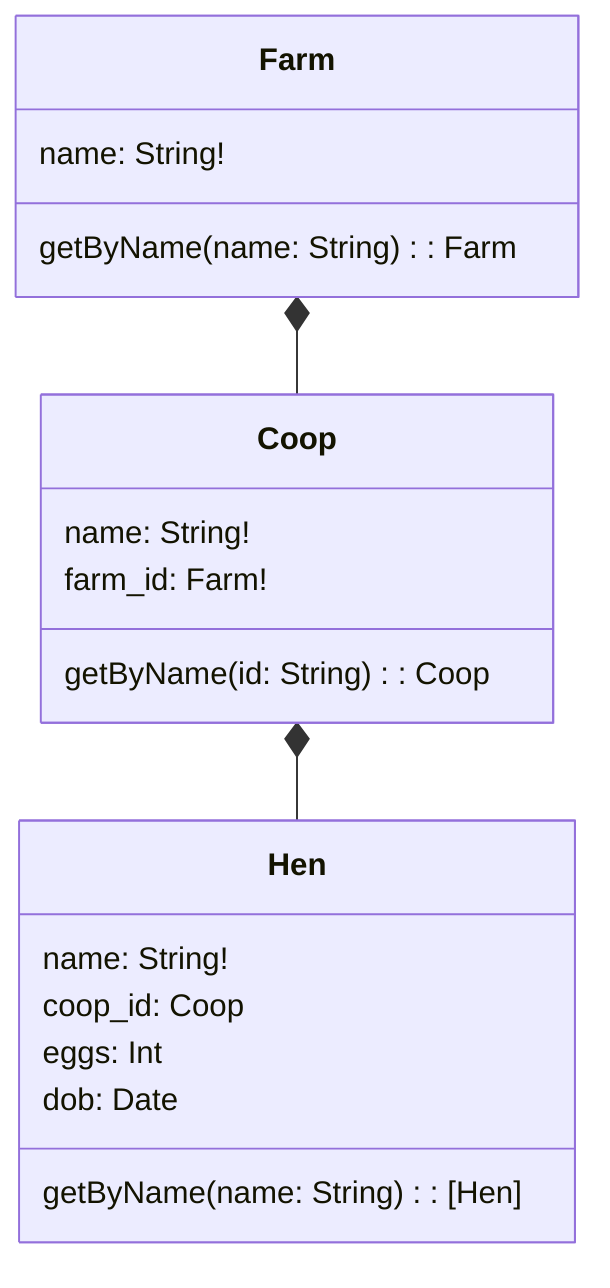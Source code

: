 classDiagram

    Farm *-- Coop
    class Farm {
        name: String!

        getByName(name: String): Farm
    }


    Coop *-- Hen
    class Coop {
        name: String!
        farm_id: Farm!

        getByName(id: String): Coop
    }

    class Hen {
        name: String!
        coop_id: Coop
        eggs: Int
        dob: Date

        getByName(name: String): [Hen]
    }